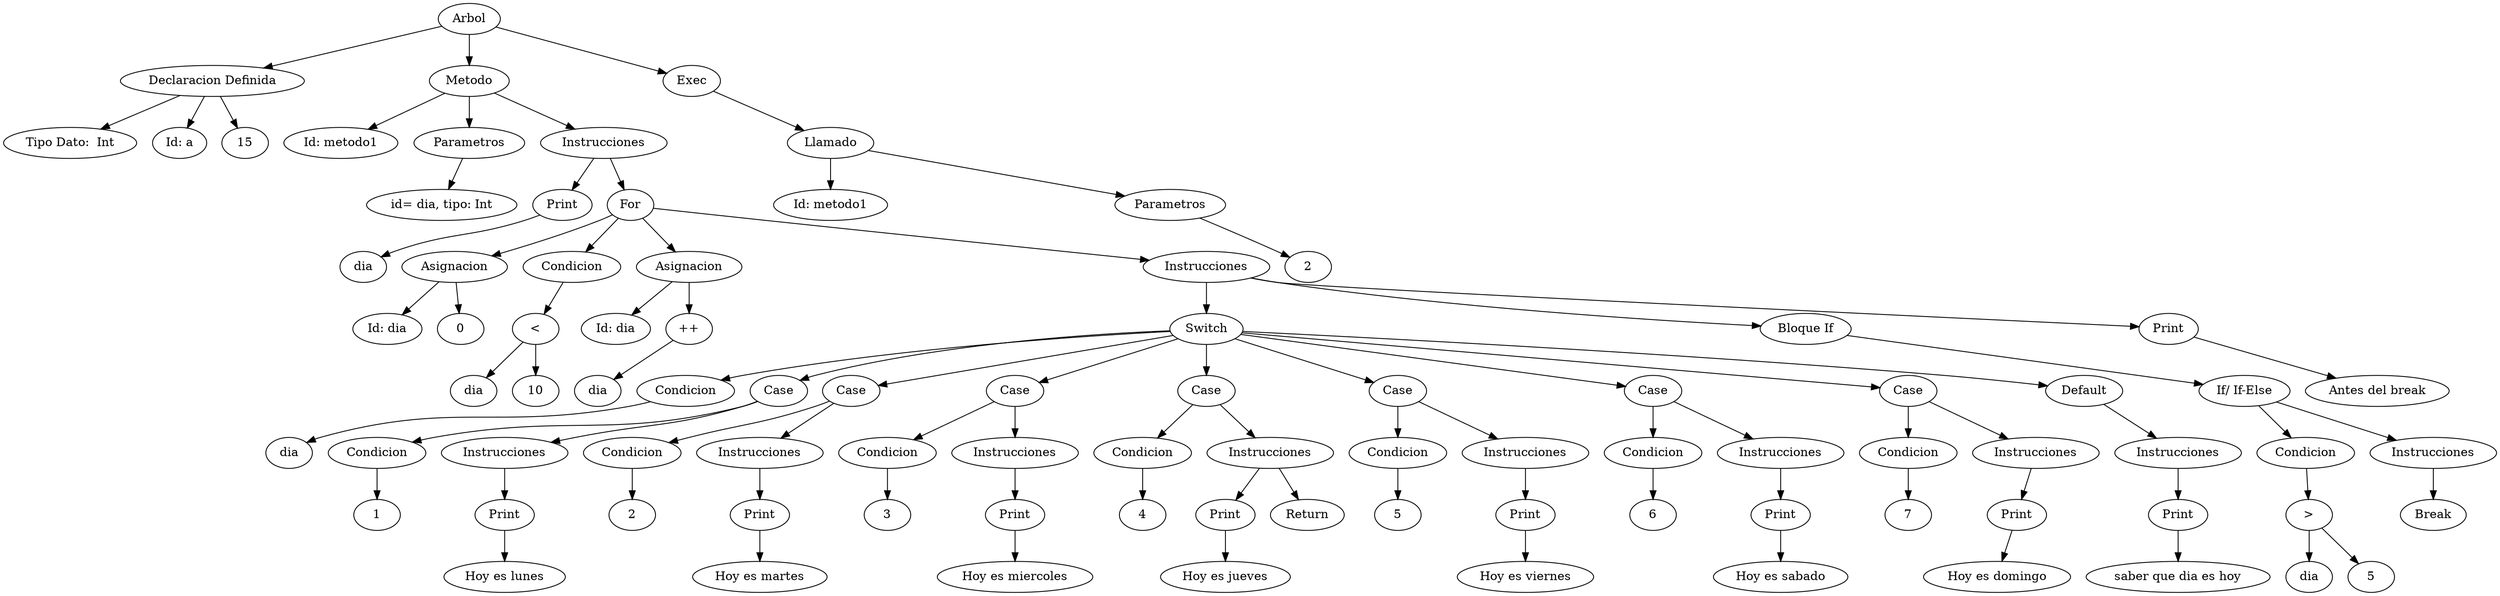 digraph G{
rankdir=TB
Nodo0[label="Arbol"]
Nodo0->Nodo1;
Nodo1[label ="Declaracion Definida"]
Nodo2[label ="Tipo Dato:  Int"]
Nodo1->Nodo2;
Nodo3[label ="Id: a"]
Nodo1->Nodo3;
Nodo1->Nodo4;
Nodo4[label ="15"]
Nodo0->Nodo5;
Nodo5[label ="Metodo"]
Nodo6[label ="Id: metodo1"]
Nodo5->Nodo6;
Nodo7[label ="Parametros"]
Nodo5->Nodo7;
Nodo8[label ="id= dia, tipo: Int"]
Nodo7->Nodo8;
Nodo9[label ="Instrucciones"]
Nodo5->Nodo9;
Nodo9->Nodo10;
Nodo10[label ="Print"]
Nodo10->Nodo11;
Nodo11[label ="dia"]
Nodo9->Nodo12;
Nodo12[label ="For"]
Nodo12->Nodo13;
Nodo13[label ="Asignacion"]
Nodo14[label ="Id: dia"]
Nodo13->Nodo14;
Nodo13->Nodo15;
Nodo15[label ="0"]
Nodo16[label ="Condicion"]
Nodo12->Nodo16;
Nodo16->Nodo17;
Nodo17[label ="<"]
Nodo17->Nodo18;
Nodo18[label ="dia"]
Nodo17->Nodo19;
Nodo19[label ="10"]
Nodo12->Nodo20;
Nodo20[label ="Asignacion"]
Nodo21[label ="Id: dia"]
Nodo20->Nodo21;
Nodo20->Nodo22;
Nodo22[label ="++"]
Nodo22->Nodo23;
Nodo23[label ="dia"]
Nodo24[label ="Instrucciones"]
Nodo12->Nodo24;
Nodo24->Nodo25;
Nodo25[label ="Switch"]
Nodo26[label ="Condicion"]
Nodo25->Nodo26;
Nodo26->Nodo27;
Nodo27[label ="dia"]
Nodo28[label ="Case"]
Nodo25->Nodo28;
Nodo29[label ="Condicion"]
Nodo28->Nodo29;
Nodo29->Nodo30;
Nodo30[label ="1"]
Nodo31[label ="Instrucciones"]
Nodo28->Nodo31;
Nodo31->Nodo32;
Nodo32[label ="Print"]
Nodo32->Nodo33;
Nodo33[label ="Hoy es lunes"]
Nodo34[label ="Case"]
Nodo25->Nodo34;
Nodo35[label ="Condicion"]
Nodo34->Nodo35;
Nodo35->Nodo36;
Nodo36[label ="2"]
Nodo37[label ="Instrucciones"]
Nodo34->Nodo37;
Nodo37->Nodo38;
Nodo38[label ="Print"]
Nodo38->Nodo39;
Nodo39[label ="Hoy es martes"]
Nodo40[label ="Case"]
Nodo25->Nodo40;
Nodo41[label ="Condicion"]
Nodo40->Nodo41;
Nodo41->Nodo42;
Nodo42[label ="3"]
Nodo43[label ="Instrucciones"]
Nodo40->Nodo43;
Nodo43->Nodo44;
Nodo44[label ="Print"]
Nodo44->Nodo45;
Nodo45[label ="Hoy es miercoles"]
Nodo46[label ="Case"]
Nodo25->Nodo46;
Nodo47[label ="Condicion"]
Nodo46->Nodo47;
Nodo47->Nodo48;
Nodo48[label ="4"]
Nodo49[label ="Instrucciones"]
Nodo46->Nodo49;
Nodo49->Nodo50;
Nodo50[label ="Print"]
Nodo50->Nodo51;
Nodo51[label ="Hoy es jueves"]
Nodo52[label="Return"]
Nodo49->Nodo52;
Nodo53[label ="Case"]
Nodo25->Nodo53;
Nodo54[label ="Condicion"]
Nodo53->Nodo54;
Nodo54->Nodo55;
Nodo55[label ="5"]
Nodo56[label ="Instrucciones"]
Nodo53->Nodo56;
Nodo56->Nodo57;
Nodo57[label ="Print"]
Nodo57->Nodo58;
Nodo58[label ="Hoy es viernes"]
Nodo59[label ="Case"]
Nodo25->Nodo59;
Nodo60[label ="Condicion"]
Nodo59->Nodo60;
Nodo60->Nodo61;
Nodo61[label ="6"]
Nodo62[label ="Instrucciones"]
Nodo59->Nodo62;
Nodo62->Nodo63;
Nodo63[label ="Print"]
Nodo63->Nodo64;
Nodo64[label ="Hoy es sabado"]
Nodo65[label ="Case"]
Nodo25->Nodo65;
Nodo66[label ="Condicion"]
Nodo65->Nodo66;
Nodo66->Nodo67;
Nodo67[label ="7"]
Nodo68[label ="Instrucciones"]
Nodo65->Nodo68;
Nodo68->Nodo69;
Nodo69[label ="Print"]
Nodo69->Nodo70;
Nodo70[label ="Hoy es domingo"]
Nodo71[label ="Default"]
Nodo25->Nodo71;
Nodo72[label ="Instrucciones"]
Nodo71->Nodo72;
Nodo72->Nodo73;
Nodo73[label ="Print"]
Nodo73->Nodo74;
Nodo74[label ="saber que dia es hoy"]
Nodo24->Nodo75;
Nodo75[label ="Bloque If"]
Nodo76[label ="If/ If-Else"]
Nodo75->Nodo76;
Nodo77[label ="Condicion"]Nodo76->Nodo77;
Nodo77->Nodo78;
Nodo78[label =">"]
Nodo78->Nodo79;
Nodo79[label ="dia"]
Nodo78->Nodo80;
Nodo80[label ="5"]
Nodo81[label ="Instrucciones"]
Nodo76->Nodo81;
Nodo82[label="Break"]
Nodo81->Nodo82;
Nodo24->Nodo83;
Nodo83[label ="Print"]
Nodo83->Nodo84;
Nodo84[label ="Antes del break"]
Nodo0->Nodo85;
Nodo85[label ="Exec"]
Nodo85->Nodo86;
Nodo86[label ="Llamado"]
Nodo87[label ="Id: metodo1"]
Nodo86->Nodo87;
Nodo88[label ="Parametros"]
Nodo86->Nodo88;
Nodo88->Nodo89;
Nodo89[label ="2"]
}